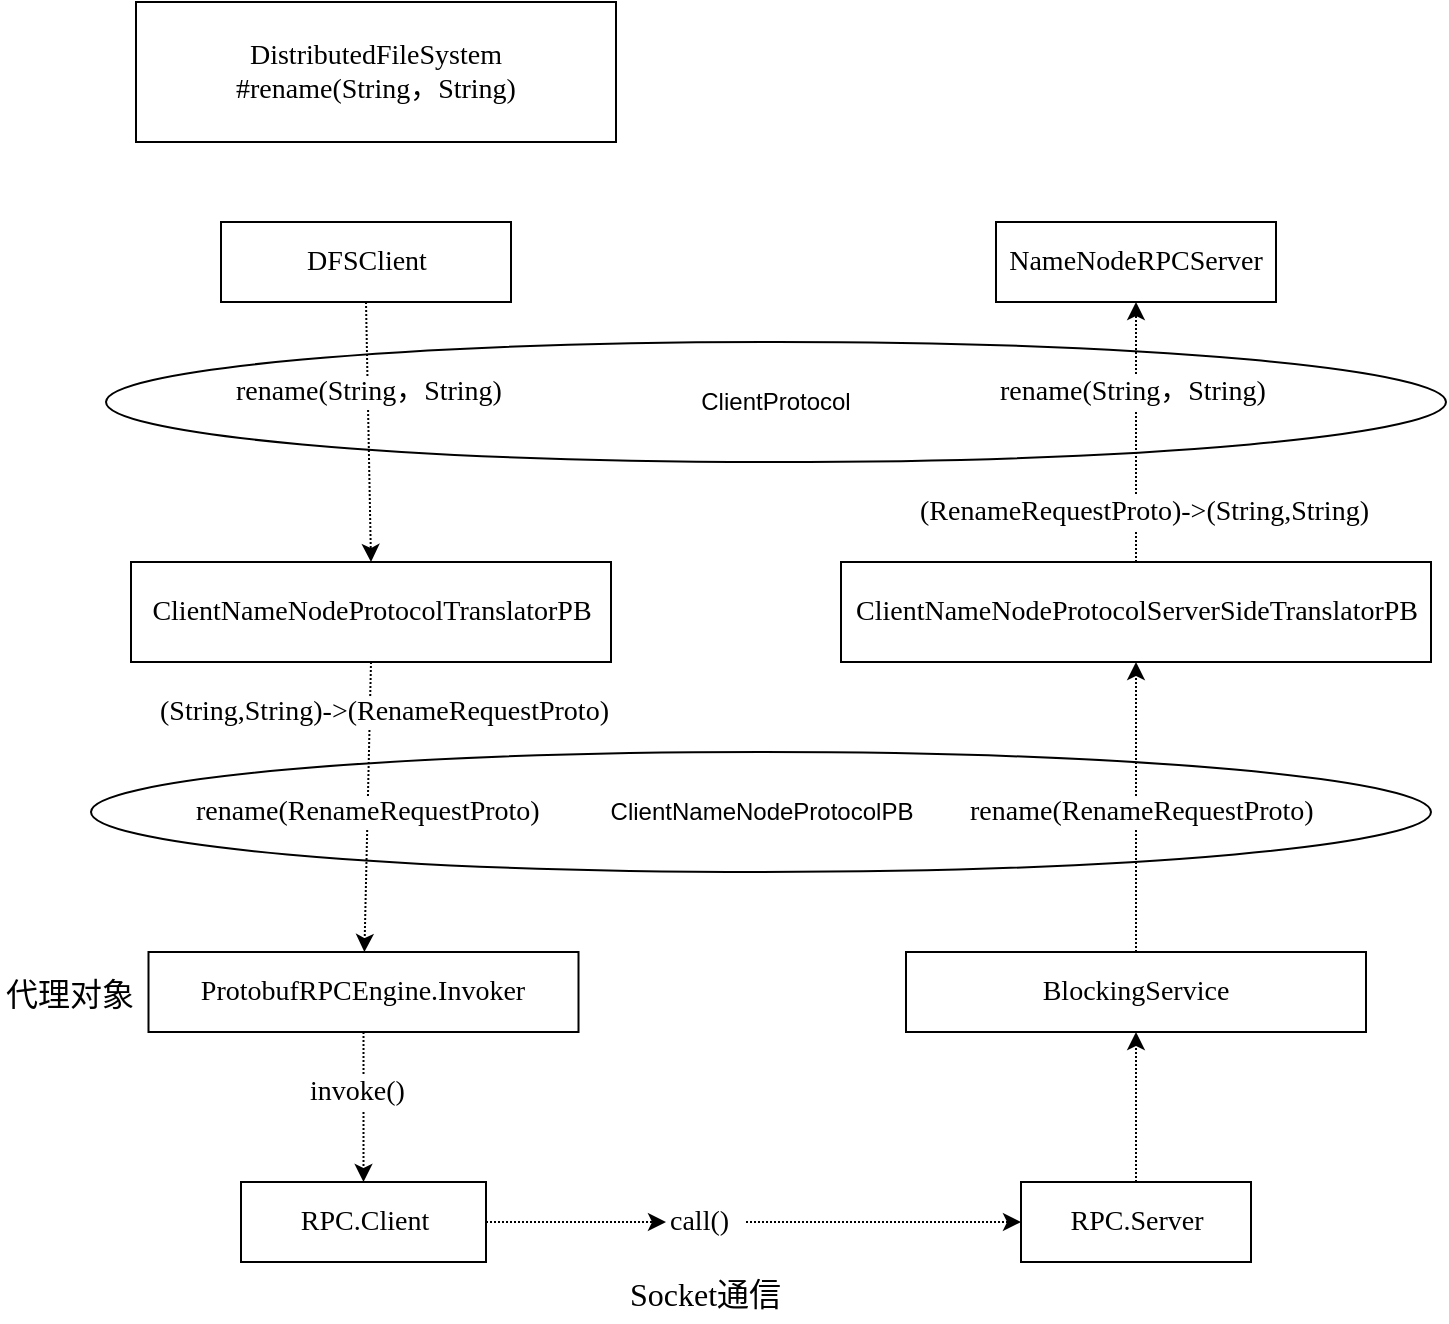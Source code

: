 <mxfile version="24.7.7">
  <diagram name="第 1 页" id="1gWkztAwg8JG_-7GfO2X">
    <mxGraphModel dx="1018" dy="654" grid="1" gridSize="10" guides="1" tooltips="1" connect="1" arrows="1" fold="1" page="1" pageScale="1" pageWidth="827" pageHeight="1169" math="0" shadow="0">
      <root>
        <mxCell id="0" />
        <mxCell id="1" parent="0" />
        <mxCell id="Jsb9VVntbA0bQaRAtVnW-23" value="ClientNameNodeProtocolPB" style="ellipse;whiteSpace=wrap;html=1;labelBackgroundColor=default;" vertex="1" parent="1">
          <mxGeometry x="62.5" y="455" width="670" height="60" as="geometry" />
        </mxCell>
        <mxCell id="Jsb9VVntbA0bQaRAtVnW-16" value="ClientProtocol" style="ellipse;whiteSpace=wrap;html=1;labelBackgroundColor=default;" vertex="1" parent="1">
          <mxGeometry x="70" y="250" width="670" height="60" as="geometry" />
        </mxCell>
        <mxCell id="Jsb9VVntbA0bQaRAtVnW-1" value="DFSClient" style="rounded=0;whiteSpace=wrap;html=1;fontFamily=Times New Roman;fontSize=14;labelBackgroundColor=default;" vertex="1" parent="1">
          <mxGeometry x="127.5" y="190" width="145" height="40" as="geometry" />
        </mxCell>
        <mxCell id="Jsb9VVntbA0bQaRAtVnW-2" value="ClientNameNode&lt;span style=&quot;font-size: 14px;&quot;&gt;ProtocolTranslatorPB&lt;/span&gt;" style="rounded=0;whiteSpace=wrap;html=1;fontFamily=Times New Roman;fontSize=14;labelBackgroundColor=default;" vertex="1" parent="1">
          <mxGeometry x="82.5" y="360" width="240" height="50" as="geometry" />
        </mxCell>
        <mxCell id="Jsb9VVntbA0bQaRAtVnW-3" value="RPC.Client" style="rounded=0;whiteSpace=wrap;html=1;fontFamily=Times New Roman;fontSize=14;labelBackgroundColor=default;" vertex="1" parent="1">
          <mxGeometry x="137.5" y="670" width="122.5" height="40" as="geometry" />
        </mxCell>
        <mxCell id="Jsb9VVntbA0bQaRAtVnW-4" value="RPC.Server" style="rounded=0;whiteSpace=wrap;html=1;fontFamily=Times New Roman;fontSize=14;labelBackgroundColor=default;" vertex="1" parent="1">
          <mxGeometry x="527.5" y="670" width="115" height="40" as="geometry" />
        </mxCell>
        <mxCell id="Jsb9VVntbA0bQaRAtVnW-5" value="ClientNameNode&lt;span style=&quot;font-size: 14px;&quot;&gt;ProtocolServerSide&lt;/span&gt;&lt;span style=&quot;&quot;&gt;TranslatorPB&lt;/span&gt;" style="rounded=0;whiteSpace=wrap;html=1;fontFamily=Times New Roman;fontSize=14;labelBackgroundColor=default;" vertex="1" parent="1">
          <mxGeometry x="437.5" y="360" width="295" height="50" as="geometry" />
        </mxCell>
        <mxCell id="Jsb9VVntbA0bQaRAtVnW-6" value="ProtobufRPCEngine.Invoker" style="rounded=0;whiteSpace=wrap;html=1;fontFamily=Times New Roman;fontSize=14;labelBackgroundColor=default;" vertex="1" parent="1">
          <mxGeometry x="91.25" y="555" width="215" height="40" as="geometry" />
        </mxCell>
        <mxCell id="Jsb9VVntbA0bQaRAtVnW-7" value="NameNodeRPCServer" style="rounded=0;whiteSpace=wrap;html=1;fontFamily=Times New Roman;fontSize=14;labelBackgroundColor=default;" vertex="1" parent="1">
          <mxGeometry x="515" y="190" width="140" height="40" as="geometry" />
        </mxCell>
        <mxCell id="Jsb9VVntbA0bQaRAtVnW-8" value="BlockingService" style="rounded=0;whiteSpace=wrap;html=1;fontFamily=Times New Roman;fontSize=14;labelBackgroundColor=default;" vertex="1" parent="1">
          <mxGeometry x="470" y="555" width="230" height="40" as="geometry" />
        </mxCell>
        <mxCell id="Jsb9VVntbA0bQaRAtVnW-10" value="DistributedFileSystem&lt;div&gt;&lt;span style=&quot;&quot;&gt;#&lt;/span&gt;&lt;span style=&quot;&quot;&gt;rename(String，String)&lt;/span&gt;&lt;/div&gt;" style="rounded=0;whiteSpace=wrap;html=1;fontFamily=Times New Roman;fontSize=14;labelBackgroundColor=default;" vertex="1" parent="1">
          <mxGeometry x="85" y="80" width="240" height="70" as="geometry" />
        </mxCell>
        <mxCell id="Jsb9VVntbA0bQaRAtVnW-11" value="" style="endArrow=classic;html=1;rounded=0;dashed=1;dashPattern=1 1;exitX=0.5;exitY=1;exitDx=0;exitDy=0;entryX=0.5;entryY=0;entryDx=0;entryDy=0;labelBackgroundColor=default;" edge="1" parent="1" source="Jsb9VVntbA0bQaRAtVnW-1" target="Jsb9VVntbA0bQaRAtVnW-2">
          <mxGeometry width="50" height="50" relative="1" as="geometry">
            <mxPoint x="390" y="520" as="sourcePoint" />
            <mxPoint x="440" y="470" as="targetPoint" />
          </mxGeometry>
        </mxCell>
        <mxCell id="Jsb9VVntbA0bQaRAtVnW-12" value="&lt;span style=&quot;font-family: &amp;quot;Times New Roman&amp;quot;; font-size: 14px; text-align: center;&quot;&gt;rename(String，String)&lt;/span&gt;" style="text;whiteSpace=wrap;html=1;labelBackgroundColor=default;" vertex="1" parent="1">
          <mxGeometry x="132.5" y="260" width="170" height="40" as="geometry" />
        </mxCell>
        <mxCell id="Jsb9VVntbA0bQaRAtVnW-14" value="" style="endArrow=classic;html=1;rounded=0;dashed=1;dashPattern=1 1;exitX=0.5;exitY=1;exitDx=0;exitDy=0;labelBackgroundColor=default;" edge="1" parent="1" source="Jsb9VVntbA0bQaRAtVnW-2" target="Jsb9VVntbA0bQaRAtVnW-6">
          <mxGeometry width="50" height="50" relative="1" as="geometry">
            <mxPoint x="200" y="430" as="sourcePoint" />
            <mxPoint x="210" y="390" as="targetPoint" />
          </mxGeometry>
        </mxCell>
        <mxCell id="Jsb9VVntbA0bQaRAtVnW-15" value="&lt;span style=&quot;font-family: &amp;quot;Times New Roman&amp;quot;; font-size: 14px; text-align: center;&quot;&gt;(&lt;/span&gt;&lt;span style=&quot;font-family: &amp;quot;Times New Roman&amp;quot;; font-size: 14px; text-align: center;&quot;&gt;String,String)-&amp;gt;(RenameRequestProto)&lt;/span&gt;" style="text;whiteSpace=wrap;html=1;labelBackgroundColor=default;" vertex="1" parent="1">
          <mxGeometry x="95" y="420" width="230" height="20" as="geometry" />
        </mxCell>
        <mxCell id="Jsb9VVntbA0bQaRAtVnW-17" value="" style="endArrow=classic;html=1;rounded=0;dashed=1;dashPattern=1 1;exitX=0.5;exitY=0;exitDx=0;exitDy=0;entryX=0.5;entryY=1;entryDx=0;entryDy=0;labelBackgroundColor=default;" edge="1" parent="1" source="Jsb9VVntbA0bQaRAtVnW-5" target="Jsb9VVntbA0bQaRAtVnW-7">
          <mxGeometry width="50" height="50" relative="1" as="geometry">
            <mxPoint x="215" y="240" as="sourcePoint" />
            <mxPoint x="215" y="340" as="targetPoint" />
          </mxGeometry>
        </mxCell>
        <mxCell id="Jsb9VVntbA0bQaRAtVnW-18" value="&lt;span style=&quot;color: rgb(0, 0, 0); font-family: &amp;quot;Times New Roman&amp;quot;; font-size: 14px; font-style: normal; font-variant-ligatures: normal; font-variant-caps: normal; font-weight: 400; letter-spacing: normal; orphans: 2; text-align: center; text-indent: 0px; text-transform: none; widows: 2; word-spacing: 0px; -webkit-text-stroke-width: 0px; white-space: normal; text-decoration-thickness: initial; text-decoration-style: initial; text-decoration-color: initial; float: none; display: inline !important;&quot;&gt;rename(String，String)&lt;/span&gt;" style="text;whiteSpace=wrap;html=1;labelBackgroundColor=default;" vertex="1" parent="1">
          <mxGeometry x="515" y="260" width="170" height="40" as="geometry" />
        </mxCell>
        <mxCell id="Jsb9VVntbA0bQaRAtVnW-19" value="&lt;span style=&quot;color: rgb(0, 0, 0); font-family: &amp;quot;Times New Roman&amp;quot;; font-size: 14px; font-style: normal; font-variant-ligatures: normal; font-variant-caps: normal; font-weight: 400; letter-spacing: normal; orphans: 2; text-align: center; text-indent: 0px; text-transform: none; widows: 2; word-spacing: 0px; -webkit-text-stroke-width: 0px; white-space: normal; text-decoration-thickness: initial; text-decoration-style: initial; text-decoration-color: initial; float: none; display: inline !important;&quot;&gt;rename(RenameRequestProto)&lt;/span&gt;" style="text;whiteSpace=wrap;html=1;labelBackgroundColor=default;" vertex="1" parent="1">
          <mxGeometry x="112.5" y="470" width="210" height="30" as="geometry" />
        </mxCell>
        <mxCell id="Jsb9VVntbA0bQaRAtVnW-21" value="" style="endArrow=classic;html=1;rounded=0;dashed=1;dashPattern=1 1;exitX=0.5;exitY=0;exitDx=0;exitDy=0;entryX=0.5;entryY=1;entryDx=0;entryDy=0;labelBackgroundColor=default;" edge="1" parent="1" source="Jsb9VVntbA0bQaRAtVnW-8" target="Jsb9VVntbA0bQaRAtVnW-5">
          <mxGeometry width="50" height="50" relative="1" as="geometry">
            <mxPoint x="210" y="410" as="sourcePoint" />
            <mxPoint x="210" y="540" as="targetPoint" />
          </mxGeometry>
        </mxCell>
        <mxCell id="Jsb9VVntbA0bQaRAtVnW-22" value="&lt;span style=&quot;color: rgb(0, 0, 0); font-family: &amp;quot;Times New Roman&amp;quot;; font-size: 14px; font-style: normal; font-variant-ligatures: normal; font-variant-caps: normal; font-weight: 400; letter-spacing: normal; orphans: 2; text-align: center; text-indent: 0px; text-transform: none; widows: 2; word-spacing: 0px; -webkit-text-stroke-width: 0px; white-space: normal; text-decoration-thickness: initial; text-decoration-style: initial; text-decoration-color: initial; float: none; display: inline !important;&quot;&gt;rename(RenameRequestProto)&lt;/span&gt;" style="text;whiteSpace=wrap;html=1;labelBackgroundColor=default;" vertex="1" parent="1">
          <mxGeometry x="500" y="470" width="210" height="30" as="geometry" />
        </mxCell>
        <mxCell id="Jsb9VVntbA0bQaRAtVnW-24" value="" style="endArrow=classic;html=1;rounded=0;dashed=1;dashPattern=1 1;exitX=0.5;exitY=1;exitDx=0;exitDy=0;entryX=0.5;entryY=0;entryDx=0;entryDy=0;labelBackgroundColor=default;" edge="1" parent="1" source="Jsb9VVntbA0bQaRAtVnW-6" target="Jsb9VVntbA0bQaRAtVnW-3">
          <mxGeometry width="50" height="50" relative="1" as="geometry">
            <mxPoint x="217" y="630" as="sourcePoint" />
            <mxPoint x="217" y="750" as="targetPoint" />
          </mxGeometry>
        </mxCell>
        <mxCell id="Jsb9VVntbA0bQaRAtVnW-25" value="&lt;span style=&quot;color: rgb(0, 0, 0); font-family: &amp;quot;Times New Roman&amp;quot;; font-size: 14px; font-style: normal; font-variant-ligatures: normal; font-variant-caps: normal; font-weight: 400; letter-spacing: normal; orphans: 2; text-align: center; text-indent: 0px; text-transform: none; widows: 2; word-spacing: 0px; -webkit-text-stroke-width: 0px; white-space: normal; text-decoration-thickness: initial; text-decoration-style: initial; text-decoration-color: initial; float: none; display: inline !important;&quot;&gt;invoke()&lt;/span&gt;" style="text;whiteSpace=wrap;html=1;labelBackgroundColor=default;" vertex="1" parent="1">
          <mxGeometry x="170" y="610" width="60" height="30" as="geometry" />
        </mxCell>
        <mxCell id="Jsb9VVntbA0bQaRAtVnW-26" value="&lt;span style=&quot;forced-color-adjust: none; color: rgb(0, 0, 0); font-style: normal; font-variant-ligatures: normal; font-variant-caps: normal; font-weight: 400; letter-spacing: normal; orphans: 2; text-indent: 0px; text-transform: none; widows: 2; word-spacing: 0px; -webkit-text-stroke-width: 0px; white-space: normal; text-decoration-thickness: initial; text-decoration-style: initial; text-decoration-color: initial; font-family: &amp;quot;Times New Roman&amp;quot;; font-size: 14px; text-align: center;&quot;&gt;(&lt;/span&gt;&lt;span style=&quot;forced-color-adjust: none; color: rgb(0, 0, 0); font-style: normal; font-variant-ligatures: normal; font-variant-caps: normal; font-weight: 400; letter-spacing: normal; orphans: 2; text-indent: 0px; text-transform: none; widows: 2; word-spacing: 0px; -webkit-text-stroke-width: 0px; white-space: normal; text-decoration-thickness: initial; text-decoration-style: initial; text-decoration-color: initial; font-family: &amp;quot;Times New Roman&amp;quot;; font-size: 14px; text-align: center;&quot;&gt;RenameRequestProto)-&amp;gt;(String,String)&lt;/span&gt;" style="text;whiteSpace=wrap;html=1;labelBackgroundColor=default;" vertex="1" parent="1">
          <mxGeometry x="475" y="320" width="260" height="40" as="geometry" />
        </mxCell>
        <mxCell id="Jsb9VVntbA0bQaRAtVnW-27" value="&lt;div&gt;&lt;span style=&quot;color: rgb(0, 0, 0); font-family: &amp;quot;Times New Roman&amp;quot;; font-style: normal; font-variant-ligatures: normal; font-variant-caps: normal; font-weight: 400; letter-spacing: normal; orphans: 2; text-align: center; text-indent: 0px; text-transform: none; widows: 2; word-spacing: 0px; -webkit-text-stroke-width: 0px; white-space: normal; text-decoration-thickness: initial; text-decoration-style: initial; text-decoration-color: initial; float: none; display: inline !important;&quot;&gt;&lt;font style=&quot;font-size: 16px;&quot;&gt;代理对象&lt;/font&gt;&lt;/span&gt;&lt;/div&gt;" style="text;whiteSpace=wrap;html=1;labelBackgroundColor=default;" vertex="1" parent="1">
          <mxGeometry x="17.5" y="560" width="67.5" height="35" as="geometry" />
        </mxCell>
        <mxCell id="Jsb9VVntbA0bQaRAtVnW-28" value="" style="endArrow=classic;html=1;rounded=0;dashed=1;dashPattern=1 1;exitX=0.5;exitY=0;exitDx=0;exitDy=0;entryX=0.5;entryY=1;entryDx=0;entryDy=0;labelBackgroundColor=default;" edge="1" parent="1" source="Jsb9VVntbA0bQaRAtVnW-4" target="Jsb9VVntbA0bQaRAtVnW-8">
          <mxGeometry width="50" height="50" relative="1" as="geometry">
            <mxPoint x="208" y="590" as="sourcePoint" />
            <mxPoint x="208" y="680" as="targetPoint" />
          </mxGeometry>
        </mxCell>
        <mxCell id="Jsb9VVntbA0bQaRAtVnW-31" value="" style="endArrow=classic;html=1;rounded=0;dashed=1;dashPattern=1 1;exitX=1;exitY=0.5;exitDx=0;exitDy=0;entryX=0;entryY=0.5;entryDx=0;entryDy=0;labelBackgroundColor=default;" edge="1" parent="1" source="Jsb9VVntbA0bQaRAtVnW-32" target="Jsb9VVntbA0bQaRAtVnW-4">
          <mxGeometry width="50" height="50" relative="1" as="geometry">
            <mxPoint x="208" y="590" as="sourcePoint" />
            <mxPoint x="209" y="680" as="targetPoint" />
          </mxGeometry>
        </mxCell>
        <mxCell id="Jsb9VVntbA0bQaRAtVnW-35" value="" style="endArrow=classic;html=1;rounded=0;dashed=1;dashPattern=1 1;exitX=1;exitY=0.5;exitDx=0;exitDy=0;entryX=0;entryY=0.5;entryDx=0;entryDy=0;labelBackgroundColor=default;" edge="1" parent="1" source="Jsb9VVntbA0bQaRAtVnW-3" target="Jsb9VVntbA0bQaRAtVnW-32">
          <mxGeometry width="50" height="50" relative="1" as="geometry">
            <mxPoint x="260" y="690" as="sourcePoint" />
            <mxPoint x="528" y="690" as="targetPoint" />
          </mxGeometry>
        </mxCell>
        <mxCell id="Jsb9VVntbA0bQaRAtVnW-32" value="&lt;span style=&quot;color: rgb(0, 0, 0); font-family: &amp;quot;Times New Roman&amp;quot;; font-size: 14px; font-style: normal; font-variant-ligatures: normal; font-variant-caps: normal; font-weight: 400; letter-spacing: normal; orphans: 2; text-align: center; text-indent: 0px; text-transform: none; widows: 2; word-spacing: 0px; -webkit-text-stroke-width: 0px; white-space: normal; text-decoration-thickness: initial; text-decoration-style: initial; text-decoration-color: initial; float: none; display: inline !important;&quot;&gt;call()&lt;/span&gt;" style="text;whiteSpace=wrap;html=1;labelBackgroundColor=default;" vertex="1" parent="1">
          <mxGeometry x="350" y="675" width="40" height="30" as="geometry" />
        </mxCell>
        <mxCell id="Jsb9VVntbA0bQaRAtVnW-36" value="&lt;span style=&quot;color: rgb(0, 0, 0); font-family: &amp;quot;Times New Roman&amp;quot;; font-style: normal; font-variant-ligatures: normal; font-variant-caps: normal; font-weight: 400; letter-spacing: normal; orphans: 2; text-align: center; text-indent: 0px; text-transform: none; widows: 2; word-spacing: 0px; -webkit-text-stroke-width: 0px; white-space: normal; text-decoration-thickness: initial; text-decoration-style: initial; text-decoration-color: initial; float: none; display: inline !important;&quot;&gt;&lt;font style=&quot;font-size: 16px;&quot;&gt;Socket通信&lt;/font&gt;&lt;/span&gt;" style="text;whiteSpace=wrap;html=1;labelBackgroundColor=default;" vertex="1" parent="1">
          <mxGeometry x="330" y="710" width="90" height="30" as="geometry" />
        </mxCell>
      </root>
    </mxGraphModel>
  </diagram>
</mxfile>
